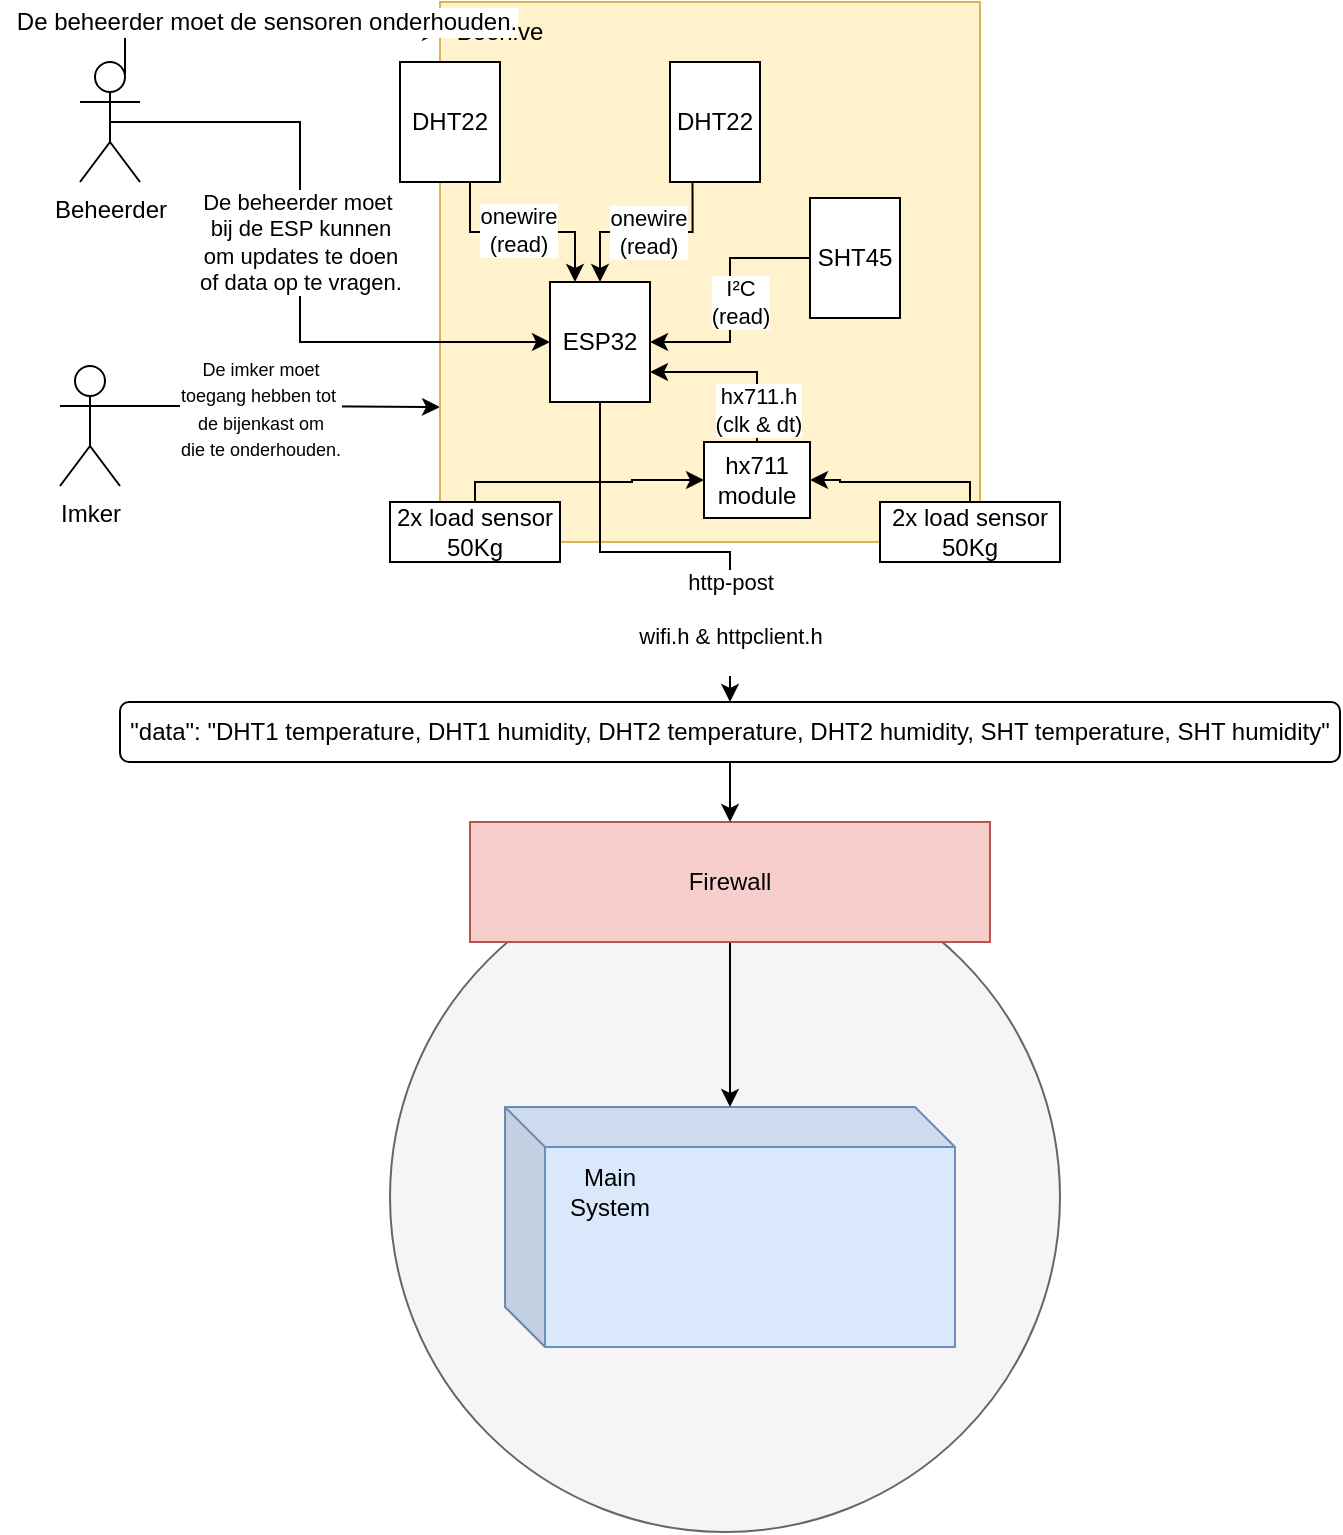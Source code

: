 <mxfile version="26.1.3">
  <diagram name="Page-1" id="eJ0Qw4Db6nhhG4S1m9tW">
    <mxGraphModel dx="1181" dy="639" grid="1" gridSize="10" guides="1" tooltips="1" connect="1" arrows="1" fold="1" page="1" pageScale="1" pageWidth="1654" pageHeight="2336" math="0" shadow="0">
      <root>
        <mxCell id="0" />
        <mxCell id="1" parent="0" />
        <mxCell id="lYtg9qMfZ3Qs8tmEbxhd-8" value="" style="ellipse;whiteSpace=wrap;html=1;aspect=fixed;fillColor=#f5f5f5;fontColor=#333333;strokeColor=#666666;" parent="1" vertex="1">
          <mxGeometry x="595" y="1500" width="335" height="335" as="geometry" />
        </mxCell>
        <mxCell id="vhmr5BV3yXntm19uQJfj-32" style="edgeStyle=orthogonalEdgeStyle;rounded=0;orthogonalLoop=1;jettySize=auto;html=1;exitX=1;exitY=0.333;exitDx=0;exitDy=0;exitPerimeter=0;entryX=0;entryY=0.75;entryDx=0;entryDy=0;" parent="1" source="vhmr5BV3yXntm19uQJfj-1" target="vhmr5BV3yXntm19uQJfj-6" edge="1">
          <mxGeometry relative="1" as="geometry" />
        </mxCell>
        <mxCell id="vORdM8-TU4AYZNdzt5eV-8" value="&lt;font style=&quot;font-size: 9px;&quot;&gt;De imker moet&lt;/font&gt;&lt;div&gt;&lt;font style=&quot;font-size: 9px;&quot;&gt;toegang hebben tot&amp;nbsp;&lt;/font&gt;&lt;div&gt;&lt;font style=&quot;font-size: 9px;&quot;&gt;de bijenkast om&lt;/font&gt;&lt;/div&gt;&lt;div&gt;&lt;font style=&quot;font-size: 9px;&quot;&gt;die te onderhouden.&lt;/font&gt;&lt;/div&gt;&lt;/div&gt;" style="edgeLabel;html=1;align=center;verticalAlign=middle;resizable=0;points=[];" parent="vhmr5BV3yXntm19uQJfj-32" vertex="1" connectable="0">
          <mxGeometry x="-0.295" y="-1" relative="1" as="geometry">
            <mxPoint x="13" as="offset" />
          </mxGeometry>
        </mxCell>
        <mxCell id="vhmr5BV3yXntm19uQJfj-1" value="Imker" style="shape=umlActor;verticalLabelPosition=bottom;verticalAlign=top;html=1;outlineConnect=0;" parent="1" vertex="1">
          <mxGeometry x="430" y="1252" width="30" height="60" as="geometry" />
        </mxCell>
        <mxCell id="lYtg9qMfZ3Qs8tmEbxhd-3" style="edgeStyle=orthogonalEdgeStyle;rounded=0;orthogonalLoop=1;jettySize=auto;html=1;exitX=0.75;exitY=0.1;exitDx=0;exitDy=0;exitPerimeter=0;entryX=0;entryY=0.5;entryDx=0;entryDy=0;" parent="1" source="vhmr5BV3yXntm19uQJfj-2" target="vhmr5BV3yXntm19uQJfj-7" edge="1">
          <mxGeometry relative="1" as="geometry">
            <Array as="points">
              <mxPoint x="463" y="1085" />
            </Array>
          </mxGeometry>
        </mxCell>
        <mxCell id="vhmr5BV3yXntm19uQJfj-2" value="Beheerder" style="shape=umlActor;verticalLabelPosition=bottom;verticalAlign=top;html=1;outlineConnect=0;" parent="1" vertex="1">
          <mxGeometry x="440" y="1100" width="30" height="60" as="geometry" />
        </mxCell>
        <mxCell id="vhmr5BV3yXntm19uQJfj-6" value="" style="whiteSpace=wrap;html=1;aspect=fixed;fillColor=#fff2cc;strokeColor=#d6b656;" parent="1" vertex="1">
          <mxGeometry x="620" y="1070" width="270" height="270" as="geometry" />
        </mxCell>
        <mxCell id="vhmr5BV3yXntm19uQJfj-7" value="Beehive" style="text;html=1;align=center;verticalAlign=middle;whiteSpace=wrap;rounded=0;" parent="1" vertex="1">
          <mxGeometry x="620" y="1070" width="60" height="30" as="geometry" />
        </mxCell>
        <mxCell id="vhmr5BV3yXntm19uQJfj-12" style="edgeStyle=orthogonalEdgeStyle;rounded=0;orthogonalLoop=1;jettySize=auto;html=1;exitX=0.75;exitY=1;exitDx=0;exitDy=0;entryX=0.25;entryY=0;entryDx=0;entryDy=0;" parent="1" source="vhmr5BV3yXntm19uQJfj-8" target="vhmr5BV3yXntm19uQJfj-11" edge="1">
          <mxGeometry relative="1" as="geometry">
            <Array as="points">
              <mxPoint x="635" y="1185" />
              <mxPoint x="688" y="1185" />
            </Array>
          </mxGeometry>
        </mxCell>
        <mxCell id="vhmr5BV3yXntm19uQJfj-23" value="onewire&lt;div&gt;(read)&lt;/div&gt;" style="edgeLabel;html=1;align=center;verticalAlign=middle;resizable=0;points=[];" parent="vhmr5BV3yXntm19uQJfj-12" vertex="1" connectable="0">
          <mxGeometry x="-0.029" y="1" relative="1" as="geometry">
            <mxPoint as="offset" />
          </mxGeometry>
        </mxCell>
        <mxCell id="vhmr5BV3yXntm19uQJfj-8" value="DHT22" style="rounded=0;whiteSpace=wrap;html=1;" parent="1" vertex="1">
          <mxGeometry x="600" y="1100" width="50" height="60" as="geometry" />
        </mxCell>
        <mxCell id="vhmr5BV3yXntm19uQJfj-14" style="edgeStyle=orthogonalEdgeStyle;rounded=0;orthogonalLoop=1;jettySize=auto;html=1;exitX=0.25;exitY=1;exitDx=0;exitDy=0;entryX=0.5;entryY=0;entryDx=0;entryDy=0;" parent="1" source="vhmr5BV3yXntm19uQJfj-9" target="vhmr5BV3yXntm19uQJfj-11" edge="1">
          <mxGeometry relative="1" as="geometry" />
        </mxCell>
        <mxCell id="vhmr5BV3yXntm19uQJfj-24" value="onewire&lt;div&gt;(read)&lt;/div&gt;" style="edgeLabel;html=1;align=center;verticalAlign=middle;resizable=0;points=[];" parent="vhmr5BV3yXntm19uQJfj-14" vertex="1" connectable="0">
          <mxGeometry x="-0.001" relative="1" as="geometry">
            <mxPoint as="offset" />
          </mxGeometry>
        </mxCell>
        <mxCell id="vhmr5BV3yXntm19uQJfj-9" value="DHT22" style="rounded=0;whiteSpace=wrap;html=1;" parent="1" vertex="1">
          <mxGeometry x="735" y="1100" width="45" height="60" as="geometry" />
        </mxCell>
        <mxCell id="vhmr5BV3yXntm19uQJfj-16" style="edgeStyle=orthogonalEdgeStyle;rounded=0;orthogonalLoop=1;jettySize=auto;html=1;exitX=0;exitY=0.5;exitDx=0;exitDy=0;entryX=1;entryY=0.5;entryDx=0;entryDy=0;" parent="1" source="vhmr5BV3yXntm19uQJfj-10" target="vhmr5BV3yXntm19uQJfj-11" edge="1">
          <mxGeometry relative="1" as="geometry" />
        </mxCell>
        <mxCell id="vhmr5BV3yXntm19uQJfj-25" value="I²C&lt;div&gt;(read)&lt;/div&gt;" style="edgeLabel;html=1;align=center;verticalAlign=middle;resizable=0;points=[];" parent="vhmr5BV3yXntm19uQJfj-16" vertex="1" connectable="0">
          <mxGeometry x="0.255" y="-1" relative="1" as="geometry">
            <mxPoint x="6" y="-15" as="offset" />
          </mxGeometry>
        </mxCell>
        <mxCell id="vhmr5BV3yXntm19uQJfj-10" value="SHT45" style="rounded=0;whiteSpace=wrap;html=1;" parent="1" vertex="1">
          <mxGeometry x="805" y="1168" width="45" height="60" as="geometry" />
        </mxCell>
        <mxCell id="vhmr5BV3yXntm19uQJfj-11" value="ESP32" style="rounded=0;whiteSpace=wrap;html=1;" parent="1" vertex="1">
          <mxGeometry x="675" y="1210" width="50" height="60" as="geometry" />
        </mxCell>
        <mxCell id="vhmr5BV3yXntm19uQJfj-17" value="" style="shape=cube;whiteSpace=wrap;html=1;boundedLbl=1;backgroundOutline=1;darkOpacity=0.05;darkOpacity2=0.1;fillColor=#dae8fc;strokeColor=#6c8ebf;" parent="1" vertex="1">
          <mxGeometry x="652.5" y="1622.5" width="225" height="120" as="geometry" />
        </mxCell>
        <mxCell id="lYtg9qMfZ3Qs8tmEbxhd-16" style="edgeStyle=orthogonalEdgeStyle;rounded=0;orthogonalLoop=1;jettySize=auto;html=1;exitX=0.5;exitY=0;exitDx=0;exitDy=0;entryX=0;entryY=0.5;entryDx=0;entryDy=0;" parent="1" source="vhmr5BV3yXntm19uQJfj-33" target="lYtg9qMfZ3Qs8tmEbxhd-14" edge="1">
          <mxGeometry relative="1" as="geometry">
            <Array as="points">
              <mxPoint x="638" y="1310" />
              <mxPoint x="716" y="1310" />
              <mxPoint x="716" y="1309" />
            </Array>
          </mxGeometry>
        </mxCell>
        <mxCell id="vhmr5BV3yXntm19uQJfj-33" value="2x load sensor&lt;div&gt;50Kg&lt;/div&gt;" style="rounded=0;whiteSpace=wrap;html=1;" parent="1" vertex="1">
          <mxGeometry x="595" y="1320" width="85" height="30" as="geometry" />
        </mxCell>
        <mxCell id="lYtg9qMfZ3Qs8tmEbxhd-17" style="edgeStyle=orthogonalEdgeStyle;rounded=0;orthogonalLoop=1;jettySize=auto;html=1;exitX=0.5;exitY=0;exitDx=0;exitDy=0;entryX=1;entryY=0.5;entryDx=0;entryDy=0;" parent="1" source="vhmr5BV3yXntm19uQJfj-34" target="lYtg9qMfZ3Qs8tmEbxhd-14" edge="1">
          <mxGeometry relative="1" as="geometry">
            <Array as="points">
              <mxPoint x="885" y="1310" />
              <mxPoint x="820" y="1310" />
              <mxPoint x="820" y="1309" />
            </Array>
          </mxGeometry>
        </mxCell>
        <mxCell id="vhmr5BV3yXntm19uQJfj-34" value="2x load sensor&lt;div&gt;50Kg&lt;/div&gt;" style="rounded=0;whiteSpace=wrap;html=1;" parent="1" vertex="1">
          <mxGeometry x="840" y="1320" width="90" height="30" as="geometry" />
        </mxCell>
        <mxCell id="lYtg9qMfZ3Qs8tmEbxhd-1" value="&lt;span style=&quot;font-size: 12px; text-wrap-mode: wrap;&quot;&gt;De beheerder moet de sensoren onderhouden.&lt;/span&gt;" style="edgeLabel;html=1;align=center;verticalAlign=middle;resizable=0;points=[];" parent="1" vertex="1" connectable="0">
          <mxGeometry x="400" y="1140" as="geometry">
            <mxPoint x="133" y="-60" as="offset" />
          </mxGeometry>
        </mxCell>
        <mxCell id="vhmr5BV3yXntm19uQJfj-18" value="Main System" style="text;html=1;align=center;verticalAlign=middle;whiteSpace=wrap;rounded=0;" parent="1" vertex="1">
          <mxGeometry x="675" y="1650" width="60" height="30" as="geometry" />
        </mxCell>
        <mxCell id="lYtg9qMfZ3Qs8tmEbxhd-12" style="edgeStyle=orthogonalEdgeStyle;rounded=0;orthogonalLoop=1;jettySize=auto;html=1;exitX=0.5;exitY=1;exitDx=0;exitDy=0;" parent="1" source="lYtg9qMfZ3Qs8tmEbxhd-10" target="vhmr5BV3yXntm19uQJfj-17" edge="1">
          <mxGeometry relative="1" as="geometry" />
        </mxCell>
        <mxCell id="lYtg9qMfZ3Qs8tmEbxhd-10" value="Firewall" style="rounded=0;whiteSpace=wrap;html=1;fillColor=#f8cecc;strokeColor=#b85450;" parent="1" vertex="1">
          <mxGeometry x="635" y="1480" width="260" height="60" as="geometry" />
        </mxCell>
        <mxCell id="lYtg9qMfZ3Qs8tmEbxhd-14" value="hx711 module" style="rounded=0;whiteSpace=wrap;html=1;" parent="1" vertex="1">
          <mxGeometry x="752" y="1290" width="53" height="38" as="geometry" />
        </mxCell>
        <mxCell id="lYtg9qMfZ3Qs8tmEbxhd-15" style="edgeStyle=orthogonalEdgeStyle;rounded=0;orthogonalLoop=1;jettySize=auto;html=1;exitX=0.5;exitY=0;exitDx=0;exitDy=0;entryX=1;entryY=0.75;entryDx=0;entryDy=0;" parent="1" source="lYtg9qMfZ3Qs8tmEbxhd-14" target="vhmr5BV3yXntm19uQJfj-11" edge="1">
          <mxGeometry relative="1" as="geometry">
            <Array as="points">
              <mxPoint x="779" y="1255" />
            </Array>
          </mxGeometry>
        </mxCell>
        <mxCell id="lYtg9qMfZ3Qs8tmEbxhd-18" value="hx711.h&lt;div&gt;(clk &amp;amp; dt)&lt;/div&gt;" style="edgeLabel;html=1;align=center;verticalAlign=middle;resizable=0;points=[];" parent="lYtg9qMfZ3Qs8tmEbxhd-15" vertex="1" connectable="0">
          <mxGeometry x="-0.47" y="-2" relative="1" as="geometry">
            <mxPoint x="-2" y="7" as="offset" />
          </mxGeometry>
        </mxCell>
        <mxCell id="lYtg9qMfZ3Qs8tmEbxhd-20" style="edgeStyle=orthogonalEdgeStyle;rounded=0;orthogonalLoop=1;jettySize=auto;html=1;exitX=0.5;exitY=0.5;exitDx=0;exitDy=0;exitPerimeter=0;entryX=0;entryY=0.5;entryDx=0;entryDy=0;" parent="1" source="vhmr5BV3yXntm19uQJfj-2" target="vhmr5BV3yXntm19uQJfj-11" edge="1">
          <mxGeometry relative="1" as="geometry">
            <Array as="points">
              <mxPoint x="550" y="1130" />
              <mxPoint x="550" y="1240" />
            </Array>
          </mxGeometry>
        </mxCell>
        <mxCell id="lYtg9qMfZ3Qs8tmEbxhd-21" value="De beheerder moet&amp;nbsp;&lt;div&gt;bij de ESP kunnen&lt;div&gt;&amp;nbsp;om updates te doen&amp;nbsp;&lt;/div&gt;&lt;div&gt;of data op te vragen.&lt;/div&gt;&lt;/div&gt;" style="edgeLabel;html=1;align=center;verticalAlign=middle;resizable=0;points=[];" parent="lYtg9qMfZ3Qs8tmEbxhd-20" vertex="1" connectable="0">
          <mxGeometry x="-0.021" relative="1" as="geometry">
            <mxPoint y="-7" as="offset" />
          </mxGeometry>
        </mxCell>
        <mxCell id="wdOetUdUouOrwMNlhhVb-4" value="" style="edgeStyle=orthogonalEdgeStyle;rounded=0;orthogonalLoop=1;jettySize=auto;html=1;exitX=0.5;exitY=1;exitDx=0;exitDy=0;entryX=0.5;entryY=0;entryDx=0;entryDy=0;" edge="1" parent="1" source="vhmr5BV3yXntm19uQJfj-11" target="wdOetUdUouOrwMNlhhVb-3">
          <mxGeometry relative="1" as="geometry">
            <Array as="points" />
            <mxPoint x="700" y="1270" as="sourcePoint" />
            <mxPoint x="765" y="1540" as="targetPoint" />
          </mxGeometry>
        </mxCell>
        <mxCell id="wdOetUdUouOrwMNlhhVb-8" value="" style="edgeStyle=orthogonalEdgeStyle;rounded=0;orthogonalLoop=1;jettySize=auto;html=1;" edge="1" parent="1" source="wdOetUdUouOrwMNlhhVb-3" target="lYtg9qMfZ3Qs8tmEbxhd-10">
          <mxGeometry relative="1" as="geometry" />
        </mxCell>
        <mxCell id="wdOetUdUouOrwMNlhhVb-3" value="&quot;data&quot;: &quot;DHT1 temperature, DHT1 humidity, DHT2 temperature, DHT2 humidity, SHT temperature, SHT humidity&quot;" style="rounded=1;whiteSpace=wrap;html=1;" vertex="1" parent="1">
          <mxGeometry x="460" y="1420" width="610" height="30" as="geometry" />
        </mxCell>
        <mxCell id="wdOetUdUouOrwMNlhhVb-6" value="http-post&lt;div&gt;&lt;br&gt;&lt;div&gt;wifi.h &amp;amp; httpclient.h&lt;/div&gt;&lt;/div&gt;&lt;div&gt;&lt;br&gt;&lt;/div&gt;" style="edgeLabel;html=1;align=center;verticalAlign=middle;resizable=0;points=[];" vertex="1" connectable="0" parent="1">
          <mxGeometry x="764.997" y="1379.999" as="geometry" />
        </mxCell>
      </root>
    </mxGraphModel>
  </diagram>
</mxfile>
